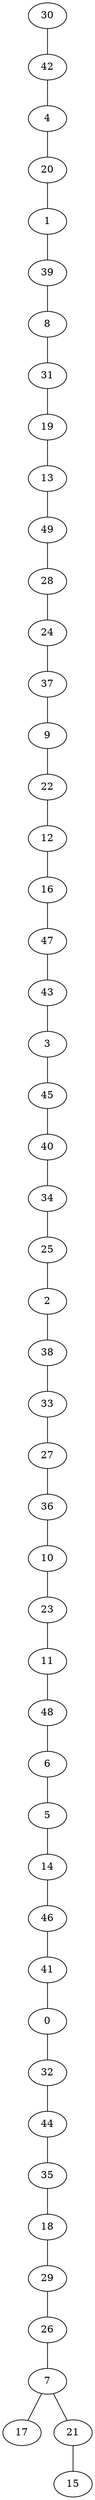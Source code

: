 graph {
  30 -- 42;
  42 -- 4;
  4 -- 20;
  20 -- 1;
  1 -- 39;
  39 -- 8;
  8 -- 31;
  31 -- 19;
  19 -- 13;
  13 -- 49;
  49 -- 28;
  28 -- 24;
  24 -- 37;
  37 -- 9;
  9 -- 22;
  22 -- 12;
  12 -- 16;
  16 -- 47;
  47 -- 43;
  43 -- 3;
  3 -- 45;
  45 -- 40;
  40 -- 34;
  34 -- 25;
  25 -- 2;
  2 -- 38;
  38 -- 33;
  33 -- 27;
  27 -- 36;
  36 -- 10;
  10 -- 23;
  23 -- 11;
  11 -- 48;
  48 -- 6;
  6 -- 5;
  5 -- 14;
  14 -- 46;
  46 -- 41;
  41 -- 0;
  0 -- 32;
  32 -- 44;
  44 -- 35;
  35 -- 18;
  18 -- 29;
  29 -- 26;
  26 -- 7;
  7 -- 17;
  7 -- 21;
  21 -- 15;
}
